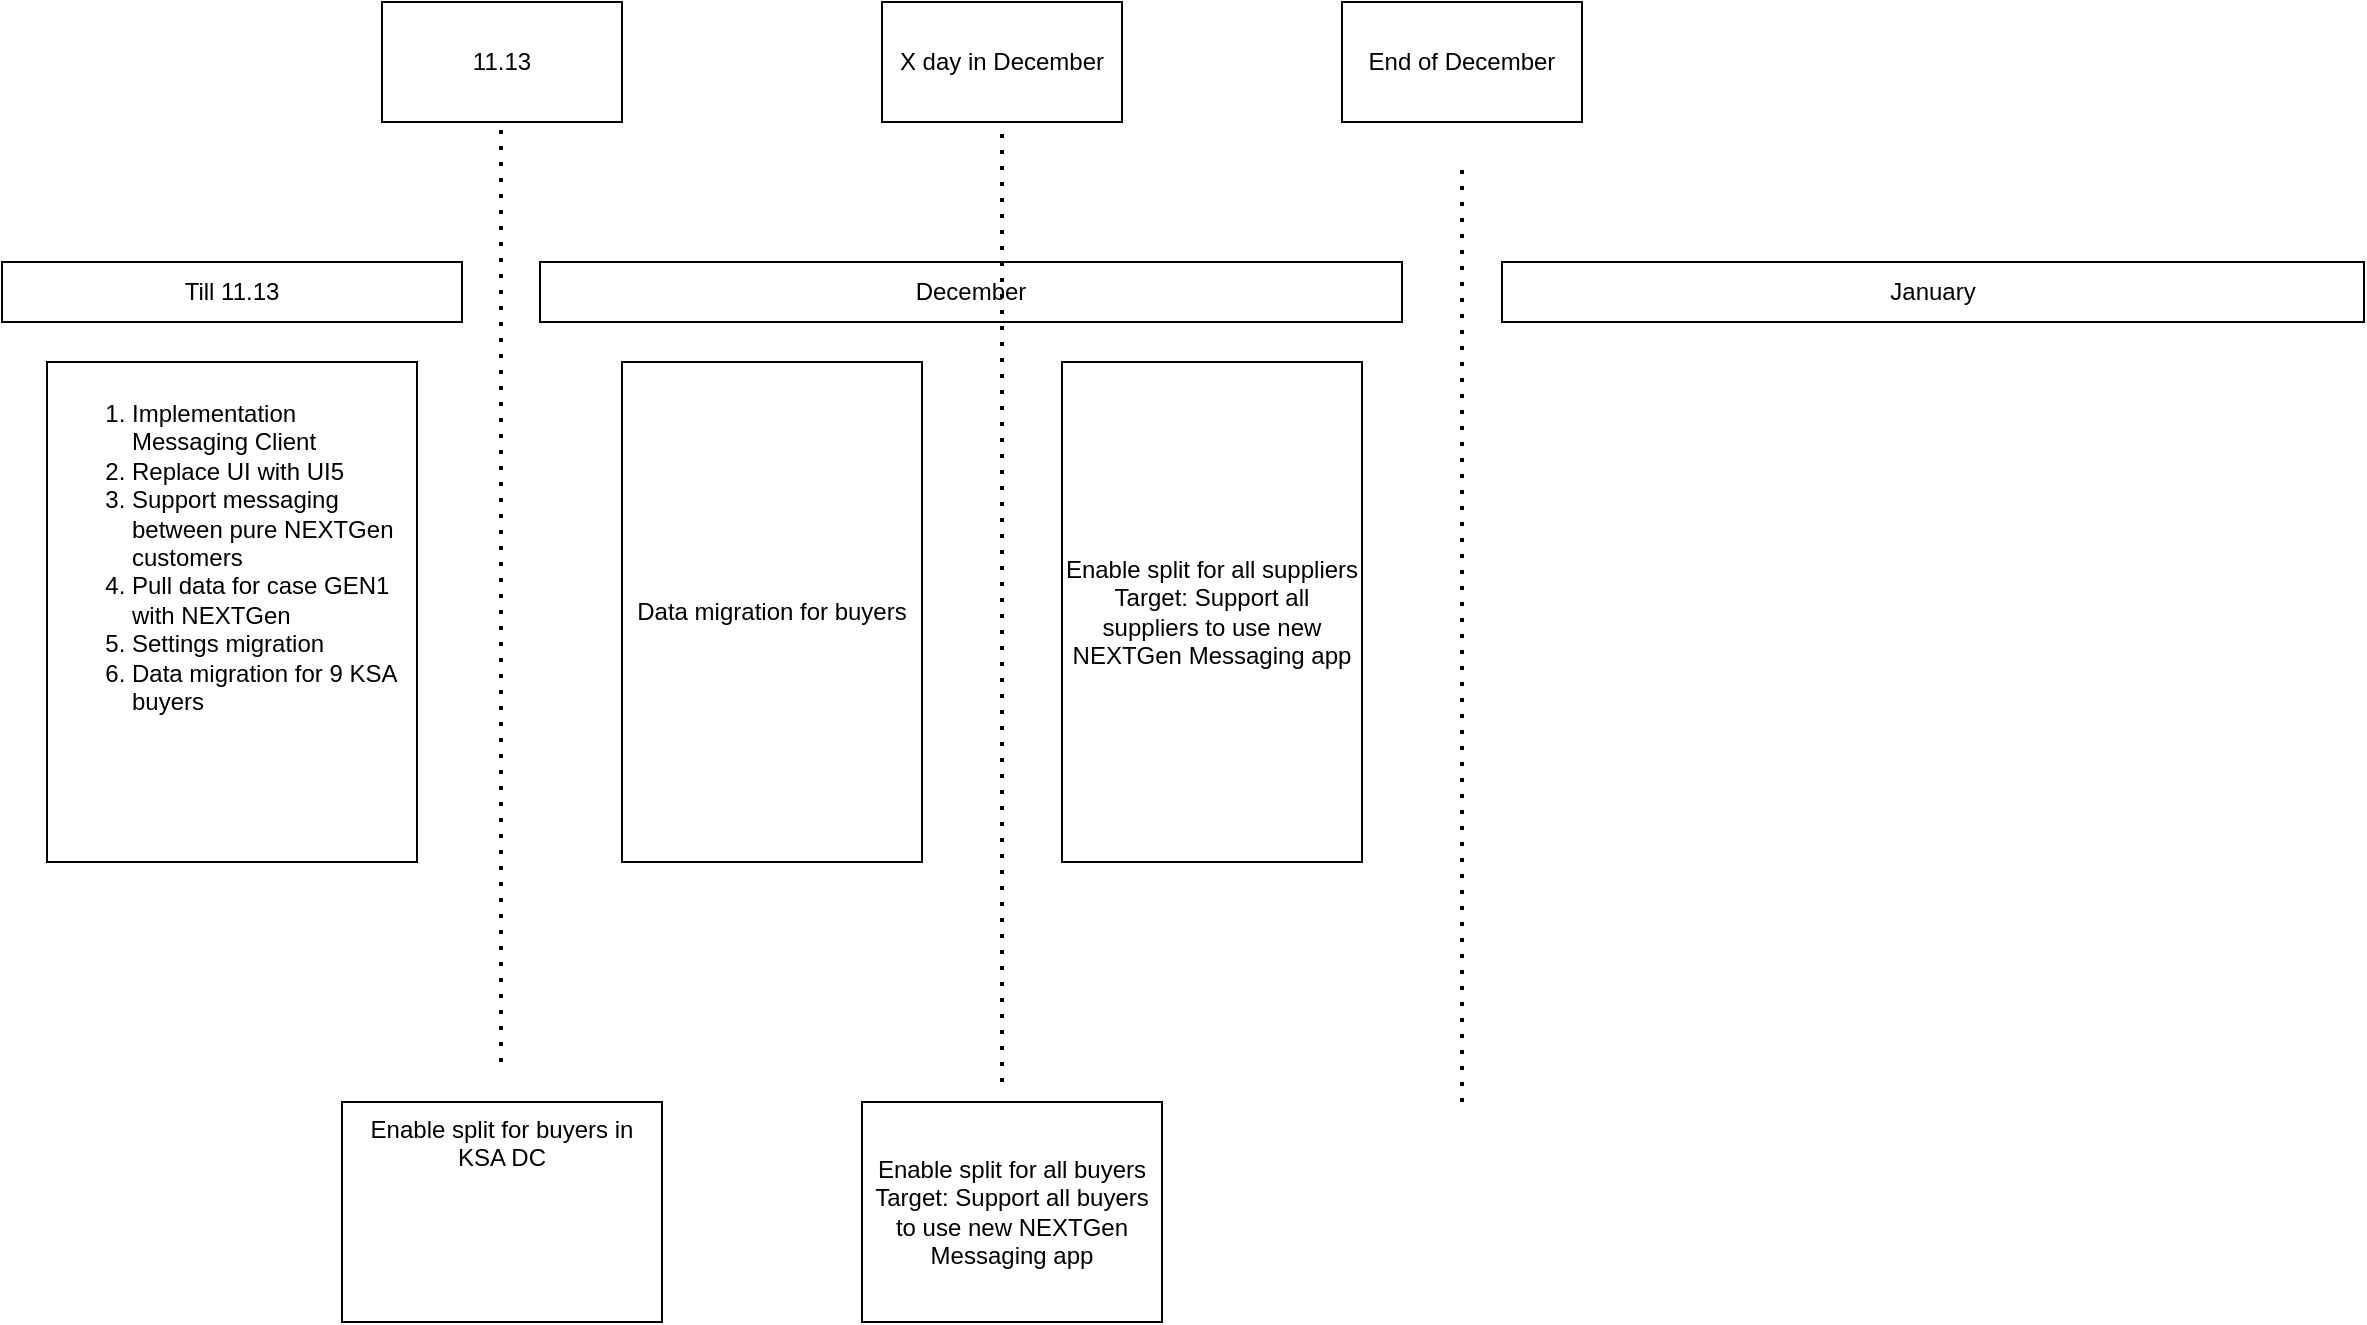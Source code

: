 <mxfile version="28.1.0" pages="2">
  <diagram name="Page-1" id="re8BFB7v5y9mi5kUr2NE">
    <mxGraphModel dx="2514" dy="1461" grid="1" gridSize="10" guides="1" tooltips="1" connect="1" arrows="1" fold="1" page="1" pageScale="1" pageWidth="600" pageHeight="900" math="0" shadow="0">
      <root>
        <mxCell id="0" />
        <mxCell id="1" parent="0" />
        <mxCell id="kDZXU9diaD593x2A9GFj-1" value="Till 11.13" style="rounded=0;whiteSpace=wrap;html=1;" vertex="1" parent="1">
          <mxGeometry x="30" y="170" width="230" height="30" as="geometry" />
        </mxCell>
        <mxCell id="kDZXU9diaD593x2A9GFj-2" value="&lt;ol&gt;&lt;li&gt;Implementation Messaging Client&lt;/li&gt;&lt;li&gt;Replace UI with UI5&lt;/li&gt;&lt;li&gt;Support messaging between pure NEXTGen customers&lt;/li&gt;&lt;li&gt;Pull data for case GEN1 with NEXTGen&lt;/li&gt;&lt;li&gt;Settings migration&lt;/li&gt;&lt;li&gt;Data migration for 9 KSA buyers&lt;/li&gt;&lt;/ol&gt;" style="rounded=0;whiteSpace=wrap;html=1;align=left;verticalAlign=top;" vertex="1" parent="1">
          <mxGeometry x="52.5" y="220" width="185" height="250" as="geometry" />
        </mxCell>
        <mxCell id="kDZXU9diaD593x2A9GFj-3" value="" style="endArrow=none;dashed=1;html=1;dashPattern=1 3;strokeWidth=2;rounded=0;" edge="1" parent="1">
          <mxGeometry width="50" height="50" relative="1" as="geometry">
            <mxPoint x="279.5" y="570" as="sourcePoint" />
            <mxPoint x="279.5" y="100" as="targetPoint" />
          </mxGeometry>
        </mxCell>
        <mxCell id="kDZXU9diaD593x2A9GFj-4" value="December" style="rounded=0;whiteSpace=wrap;html=1;" vertex="1" parent="1">
          <mxGeometry x="299" y="170" width="431" height="30" as="geometry" />
        </mxCell>
        <mxCell id="kDZXU9diaD593x2A9GFj-5" value="&lt;span style=&quot;background-color: transparent; color: light-dark(rgb(0, 0, 0), rgb(255, 255, 255));&quot;&gt;Enable split for buye&lt;/span&gt;&lt;span style=&quot;background-color: transparent; color: light-dark(rgb(0, 0, 0), rgb(255, 255, 255));&quot;&gt;rs in KSA DC&lt;/span&gt;" style="rounded=0;whiteSpace=wrap;html=1;align=center;verticalAlign=top;" vertex="1" parent="1">
          <mxGeometry x="200" y="590" width="160" height="110" as="geometry" />
        </mxCell>
        <mxCell id="kDZXU9diaD593x2A9GFj-6" value="11.13" style="rounded=0;whiteSpace=wrap;html=1;" vertex="1" parent="1">
          <mxGeometry x="220" y="40" width="120" height="60" as="geometry" />
        </mxCell>
        <mxCell id="kDZXU9diaD593x2A9GFj-7" value="" style="endArrow=none;dashed=1;html=1;dashPattern=1 3;strokeWidth=2;rounded=0;" edge="1" parent="1">
          <mxGeometry width="50" height="50" relative="1" as="geometry">
            <mxPoint x="530" y="580" as="sourcePoint" />
            <mxPoint x="530" y="100" as="targetPoint" />
          </mxGeometry>
        </mxCell>
        <mxCell id="kDZXU9diaD593x2A9GFj-8" value="Enable split for all buye&lt;span style=&quot;background-color: transparent; color: light-dark(rgb(0, 0, 0), rgb(255, 255, 255));&quot;&gt;rs&lt;/span&gt;&lt;div&gt;&lt;span style=&quot;background-color: transparent; color: light-dark(rgb(0, 0, 0), rgb(255, 255, 255));&quot;&gt;Target: Support all buyers to use new NEXTGen Messaging app&lt;/span&gt;&lt;/div&gt;" style="rounded=0;whiteSpace=wrap;html=1;" vertex="1" parent="1">
          <mxGeometry x="460" y="590" width="150" height="110" as="geometry" />
        </mxCell>
        <mxCell id="kDZXU9diaD593x2A9GFj-9" value="Data migration for buyers" style="rounded=0;whiteSpace=wrap;html=1;" vertex="1" parent="1">
          <mxGeometry x="340" y="220" width="150" height="250" as="geometry" />
        </mxCell>
        <mxCell id="kDZXU9diaD593x2A9GFj-10" value="January" style="rounded=0;whiteSpace=wrap;html=1;" vertex="1" parent="1">
          <mxGeometry x="780" y="170" width="431" height="30" as="geometry" />
        </mxCell>
        <mxCell id="kDZXU9diaD593x2A9GFj-11" value="" style="endArrow=none;dashed=1;html=1;dashPattern=1 3;strokeWidth=2;rounded=0;" edge="1" parent="1">
          <mxGeometry width="50" height="50" relative="1" as="geometry">
            <mxPoint x="760" y="590" as="sourcePoint" />
            <mxPoint x="760" y="120" as="targetPoint" />
          </mxGeometry>
        </mxCell>
        <mxCell id="kDZXU9diaD593x2A9GFj-12" value="End of December" style="rounded=0;whiteSpace=wrap;html=1;" vertex="1" parent="1">
          <mxGeometry x="700" y="40" width="120" height="60" as="geometry" />
        </mxCell>
        <mxCell id="kDZXU9diaD593x2A9GFj-13" value="Enable split for all suppliers&lt;div&gt;&lt;span style=&quot;background-color: transparent; color: light-dark(rgb(0, 0, 0), rgb(255, 255, 255));&quot;&gt;Target: Support all suppliers to use new NEXTGen Messaging app&lt;/span&gt;&lt;/div&gt;" style="rounded=0;whiteSpace=wrap;html=1;" vertex="1" parent="1">
          <mxGeometry x="560" y="220" width="150" height="250" as="geometry" />
        </mxCell>
        <mxCell id="kDZXU9diaD593x2A9GFj-14" value="X day in December" style="rounded=0;whiteSpace=wrap;html=1;" vertex="1" parent="1">
          <mxGeometry x="470" y="40" width="120" height="60" as="geometry" />
        </mxCell>
      </root>
    </mxGraphModel>
  </diagram>
  <diagram id="tC7kvVEJk-JZzaxTmxPD" name="Page-2">
    <mxGraphModel dx="1631" dy="643" grid="1" gridSize="10" guides="1" tooltips="1" connect="1" arrows="1" fold="1" page="1" pageScale="1" pageWidth="600" pageHeight="900" math="0" shadow="0">
      <root>
        <mxCell id="0" />
        <mxCell id="1" parent="0" />
        <mxCell id="ABMDzVswrpKUAikWKiSH-5" value="" style="endArrow=none;dashed=1;html=1;dashPattern=1 3;strokeWidth=2;rounded=0;" edge="1" parent="1">
          <mxGeometry width="50" height="50" relative="1" as="geometry">
            <mxPoint x="-450" y="530" as="sourcePoint" />
            <mxPoint x="1610" y="530" as="targetPoint" />
          </mxGeometry>
        </mxCell>
        <mxCell id="spP0biMAlbGBaAp80Qfm-11" value="" style="shape=flexArrow;endArrow=classic;html=1;rounded=0;fillColor=#ffe6cc;strokeColor=#d79b00;" edge="1" parent="1">
          <mxGeometry width="50" height="50" relative="1" as="geometry">
            <mxPoint x="260" y="580" as="sourcePoint" />
            <mxPoint x="260" y="150" as="targetPoint" />
          </mxGeometry>
        </mxCell>
        <mxCell id="spP0biMAlbGBaAp80Qfm-3" value="" style="shape=flexArrow;endArrow=classic;html=1;rounded=0;fillColor=#d5e8d4;strokeColor=#82b366;" edge="1" parent="1">
          <mxGeometry width="50" height="50" relative="1" as="geometry">
            <mxPoint x="759.17" y="580" as="sourcePoint" />
            <mxPoint x="759.17" y="150" as="targetPoint" />
          </mxGeometry>
        </mxCell>
        <mxCell id="MKgvwP1peomQJxTkoLNs-4" value="" style="shape=flexArrow;endArrow=classic;html=1;rounded=0;fillColor=#fff2cc;strokeColor=#d6b656;" edge="1" parent="1">
          <mxGeometry width="50" height="50" relative="1" as="geometry">
            <mxPoint x="509.58" y="580" as="sourcePoint" />
            <mxPoint x="509.58" y="150" as="targetPoint" />
          </mxGeometry>
        </mxCell>
        <mxCell id="MKgvwP1peomQJxTkoLNs-1" value="" style="shape=flexArrow;endArrow=classic;html=1;rounded=0;fillColor=#ffe6cc;strokeColor=#d79b00;" edge="1" parent="1">
          <mxGeometry width="50" height="50" relative="1" as="geometry">
            <mxPoint x="120" y="580" as="sourcePoint" />
            <mxPoint x="120" y="150" as="targetPoint" />
          </mxGeometry>
        </mxCell>
        <mxCell id="ABMDzVswrpKUAikWKiSH-1" value="November" style="rounded=0;whiteSpace=wrap;html=1;fillColor=#ffe6cc;strokeColor=#d79b00;" vertex="1" parent="1">
          <mxGeometry x="-40" y="160" width="400" height="30" as="geometry" />
        </mxCell>
        <mxCell id="ABMDzVswrpKUAikWKiSH-2" value="December" style="rounded=0;whiteSpace=wrap;html=1;fillColor=#fff2cc;strokeColor=#d6b656;" vertex="1" parent="1">
          <mxGeometry x="360" y="160" width="400" height="30" as="geometry" />
        </mxCell>
        <mxCell id="ABMDzVswrpKUAikWKiSH-3" value="January" style="rounded=0;whiteSpace=wrap;html=1;fillColor=#d5e8d4;strokeColor=#82b366;" vertex="1" parent="1">
          <mxGeometry x="760" y="160" width="400" height="30" as="geometry" />
        </mxCell>
        <mxCell id="ABMDzVswrpKUAikWKiSH-4" value="February" style="rounded=0;whiteSpace=wrap;html=1;fillColor=#dae8fc;strokeColor=#6c8ebf;" vertex="1" parent="1">
          <mxGeometry x="1160" y="160" width="400" height="30" as="geometry" />
        </mxCell>
        <mxCell id="ABMDzVswrpKUAikWKiSH-6" value="&lt;ol style=&quot;text-align: left;&quot;&gt;&lt;li&gt;Implementation Messaging Client&lt;/li&gt;&lt;li&gt;Replace UI with UI5&lt;/li&gt;&lt;li&gt;Support messaging between pure NEXTGen customers&lt;/li&gt;&lt;li&gt;Using GEN1 messaging platform for messaging between GEN1 and NEXTGen customers&lt;/li&gt;&lt;li&gt;Settings migration for all KSA buyers&lt;/li&gt;&lt;/ol&gt;" style="rounded=0;whiteSpace=wrap;html=1;fillColor=#f5f5f5;strokeColor=#666666;fontColor=#333333;" vertex="1" parent="1">
          <mxGeometry x="-430" y="220" width="510" height="270" as="geometry" />
        </mxCell>
        <mxCell id="ABMDzVswrpKUAikWKiSH-7" value="October" style="rounded=0;whiteSpace=wrap;html=1;fillColor=#f5f5f5;strokeColor=#666666;fontColor=#333333;" vertex="1" parent="1">
          <mxGeometry x="-440" y="160" width="400" height="30" as="geometry" />
        </mxCell>
        <mxCell id="MKgvwP1peomQJxTkoLNs-5" value="9th Nov" style="ellipse;whiteSpace=wrap;html=1;fillColor=#ffe6cc;strokeColor=#d79b00;strokeWidth=2;" vertex="1" parent="1">
          <mxGeometry x="80" y="60" width="80" height="80" as="geometry" />
        </mxCell>
        <mxCell id="MKgvwP1peomQJxTkoLNs-6" value="X day in December" style="ellipse;whiteSpace=wrap;html=1;fillColor=#fff2cc;strokeColor=#d6b656;strokeWidth=2;" vertex="1" parent="1">
          <mxGeometry x="470" y="60" width="80" height="80" as="geometry" />
        </mxCell>
        <mxCell id="-XjsBCyEHbCzT7WxrRL1-1" value="&lt;span style=&quot;background-color: transparent; color: light-dark(rgb(0, 0, 0), rgb(255, 255, 255));&quot;&gt;Data migration for rest buyers settings&lt;/span&gt;" style="rounded=0;whiteSpace=wrap;html=1;fillColor=#ffe6cc;strokeColor=#d79b00;align=center;" vertex="1" parent="1">
          <mxGeometry x="160" y="220" width="80" height="270" as="geometry" />
        </mxCell>
        <mxCell id="oeFNWCuTNVBImagseJ4r-1" value="Notification integration" style="rounded=0;whiteSpace=wrap;html=1;fillColor=#d5e8d4;strokeColor=#82b366;" vertex="1" parent="1">
          <mxGeometry x="810" y="220" width="330" height="270" as="geometry" />
        </mxCell>
        <mxCell id="oeFNWCuTNVBImagseJ4r-2" value="Teams integration" style="rounded=0;whiteSpace=wrap;html=1;fillColor=#dae8fc;strokeColor=#6c8ebf;" vertex="1" parent="1">
          <mxGeometry x="1200" y="220" width="330" height="270" as="geometry" />
        </mxCell>
        <mxCell id="v001AgsvpaRFh24jLyiA-1" value="&lt;span style=&quot;background-color: transparent; color: light-dark(rgb(0, 0, 0), rgb(255, 255, 255));&quot;&gt;Enable split for buye&lt;/span&gt;&lt;span style=&quot;background-color: transparent; color: light-dark(rgb(0, 0, 0), rgb(255, 255, 255));&quot;&gt;rs in KSA DC&lt;/span&gt;" style="rounded=0;whiteSpace=wrap;html=1;align=center;verticalAlign=middle;fillColor=#ffe6cc;strokeColor=#d79b00;strokeWidth=2;" vertex="1" parent="1">
          <mxGeometry x="55" y="590" width="130" height="80" as="geometry" />
        </mxCell>
        <mxCell id="spP0biMAlbGBaAp80Qfm-1" value="Enable split for all buye&lt;span style=&quot;background-color: transparent; color: light-dark(rgb(0, 0, 0), rgb(255, 255, 255));&quot;&gt;rs&lt;/span&gt;&lt;div&gt;&lt;span style=&quot;text-align: left;&quot;&gt;all buyers to use new NEXTGen Messaging app&lt;/span&gt;&lt;span style=&quot;background-color: transparent; color: light-dark(rgb(0, 0, 0), rgb(255, 255, 255));&quot;&gt;&lt;/span&gt;&lt;/div&gt;" style="rounded=0;whiteSpace=wrap;html=1;fillColor=#ffe6cc;strokeColor=#d79b00;strokeWidth=2;" vertex="1" parent="1">
          <mxGeometry x="210" y="590" width="105" height="80" as="geometry" />
        </mxCell>
        <mxCell id="spP0biMAlbGBaAp80Qfm-4" value="Enable split for all suppliers" style="rounded=0;whiteSpace=wrap;html=1;fillColor=#d5e8d4;strokeColor=#82b366;strokeWidth=2;" vertex="1" parent="1">
          <mxGeometry x="685" y="590" width="150" height="80" as="geometry" />
        </mxCell>
        <mxCell id="spP0biMAlbGBaAp80Qfm-5" value="End of December" style="ellipse;whiteSpace=wrap;html=1;fillColor=#d5e8d4;strokeColor=#82b366;strokeWidth=2;" vertex="1" parent="1">
          <mxGeometry x="720" y="60" width="80" height="80" as="geometry" />
        </mxCell>
        <mxCell id="spP0biMAlbGBaAp80Qfm-10" value="16th Nov" style="ellipse;whiteSpace=wrap;html=1;fillColor=#ffe6cc;strokeColor=#d79b00;strokeWidth=2;" vertex="1" parent="1">
          <mxGeometry x="210" y="60" width="80" height="80" as="geometry" />
        </mxCell>
        <mxCell id="spP0biMAlbGBaAp80Qfm-12" value="Enable split for all customers&amp;nbsp;&lt;span style=&quot;text-align: left; background-color: transparent; color: light-dark(rgb(0, 0, 0), rgb(255, 255, 255));&quot;&gt;to use new NEXTGen Messaging app&lt;/span&gt;" style="rounded=0;whiteSpace=wrap;html=1;fillColor=#fff2cc;strokeColor=#d6b656;strokeWidth=2;" vertex="1" parent="1">
          <mxGeometry x="457.5" y="590" width="105" height="80" as="geometry" />
        </mxCell>
        <mxCell id="spP0biMAlbGBaAp80Qfm-13" value="&lt;ol&gt;&lt;li&gt;&lt;span style=&quot;background-color: transparent; color: light-dark(rgb(0, 0, 0), rgb(255, 255, 255));&quot;&gt;Data migration for conversion related&lt;/span&gt;&lt;/li&gt;&lt;li&gt;&lt;span style=&quot;background-color: transparent; color: light-dark(rgb(0, 0, 0), rgb(255, 255, 255));&quot;&gt;Forward sync for external partner in GEN1&lt;/span&gt;&lt;/li&gt;&lt;/ol&gt;" style="rounded=0;whiteSpace=wrap;html=1;fillColor=#fff2cc;strokeColor=#d6b656;align=left;" vertex="1" parent="1">
          <mxGeometry x="300" y="220" width="170" height="270" as="geometry" />
        </mxCell>
      </root>
    </mxGraphModel>
  </diagram>
</mxfile>
